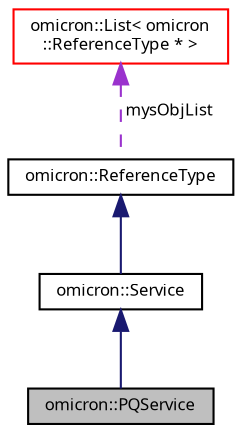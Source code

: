 digraph "omicron::PQService"
{
  bgcolor="transparent";
  edge [fontname="FreeSans.ttf",fontsize="8",labelfontname="FreeSans.ttf",labelfontsize="8"];
  node [fontname="FreeSans.ttf",fontsize="8",shape=record];
  Node1 [label="omicron::PQService",height=0.2,width=0.4,color="black", fillcolor="grey75", style="filled" fontcolor="black"];
  Node2 -> Node1 [dir="back",color="midnightblue",fontsize="8",style="solid",fontname="FreeSans.ttf"];
  Node2 [label="omicron::Service",height=0.2,width=0.4,color="black",URL="$classomicron_1_1_service.html",tooltip="The base class for Services: a Service has code that is executed periodically (in the poll method) an..."];
  Node3 -> Node2 [dir="back",color="midnightblue",fontsize="8",style="solid",fontname="FreeSans.ttf"];
  Node3 [label="omicron::ReferenceType",height=0.2,width=0.4,color="black",URL="$classomicron_1_1_reference_type.html",tooltip="Implements a base class for reference-counted types. "];
  Node4 -> Node3 [dir="back",color="darkorchid3",fontsize="8",style="dashed",label=" mysObjList" ,fontname="FreeSans.ttf"];
  Node4 [label="omicron::List\< omicron\l::ReferenceType * \>",height=0.2,width=0.4,color="red",URL="$classomicron_1_1_list.html"];
}
